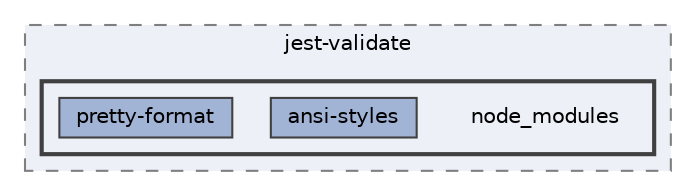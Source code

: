 digraph "C:/Users/arisc/OneDrive/Documents/GitHub/FINAL/EcoEats-Project/node_modules/jest-validate/node_modules"
{
 // LATEX_PDF_SIZE
  bgcolor="transparent";
  edge [fontname=Helvetica,fontsize=10,labelfontname=Helvetica,labelfontsize=10];
  node [fontname=Helvetica,fontsize=10,shape=box,height=0.2,width=0.4];
  compound=true
  subgraph clusterdir_ae41e0d684b64a604bff27fdbdddc5cf {
    graph [ bgcolor="#edf0f7", pencolor="grey50", label="jest-validate", fontname=Helvetica,fontsize=10 style="filled,dashed", URL="dir_ae41e0d684b64a604bff27fdbdddc5cf.html",tooltip=""]
  subgraph clusterdir_3a51ed17795af1b66f53ff6676443c57 {
    graph [ bgcolor="#edf0f7", pencolor="grey25", label="", fontname=Helvetica,fontsize=10 style="filled,bold", URL="dir_3a51ed17795af1b66f53ff6676443c57.html",tooltip=""]
    dir_3a51ed17795af1b66f53ff6676443c57 [shape=plaintext, label="node_modules"];
  dir_b7a37ffa991b69ff62c85cfecf4faf92 [label="ansi-styles", fillcolor="#a2b4d6", color="grey25", style="filled", URL="dir_b7a37ffa991b69ff62c85cfecf4faf92.html",tooltip=""];
  dir_aac5dbd40d596dd48e7be1af9760612b [label="pretty-format", fillcolor="#a2b4d6", color="grey25", style="filled", URL="dir_aac5dbd40d596dd48e7be1af9760612b.html",tooltip=""];
  }
  }
}
